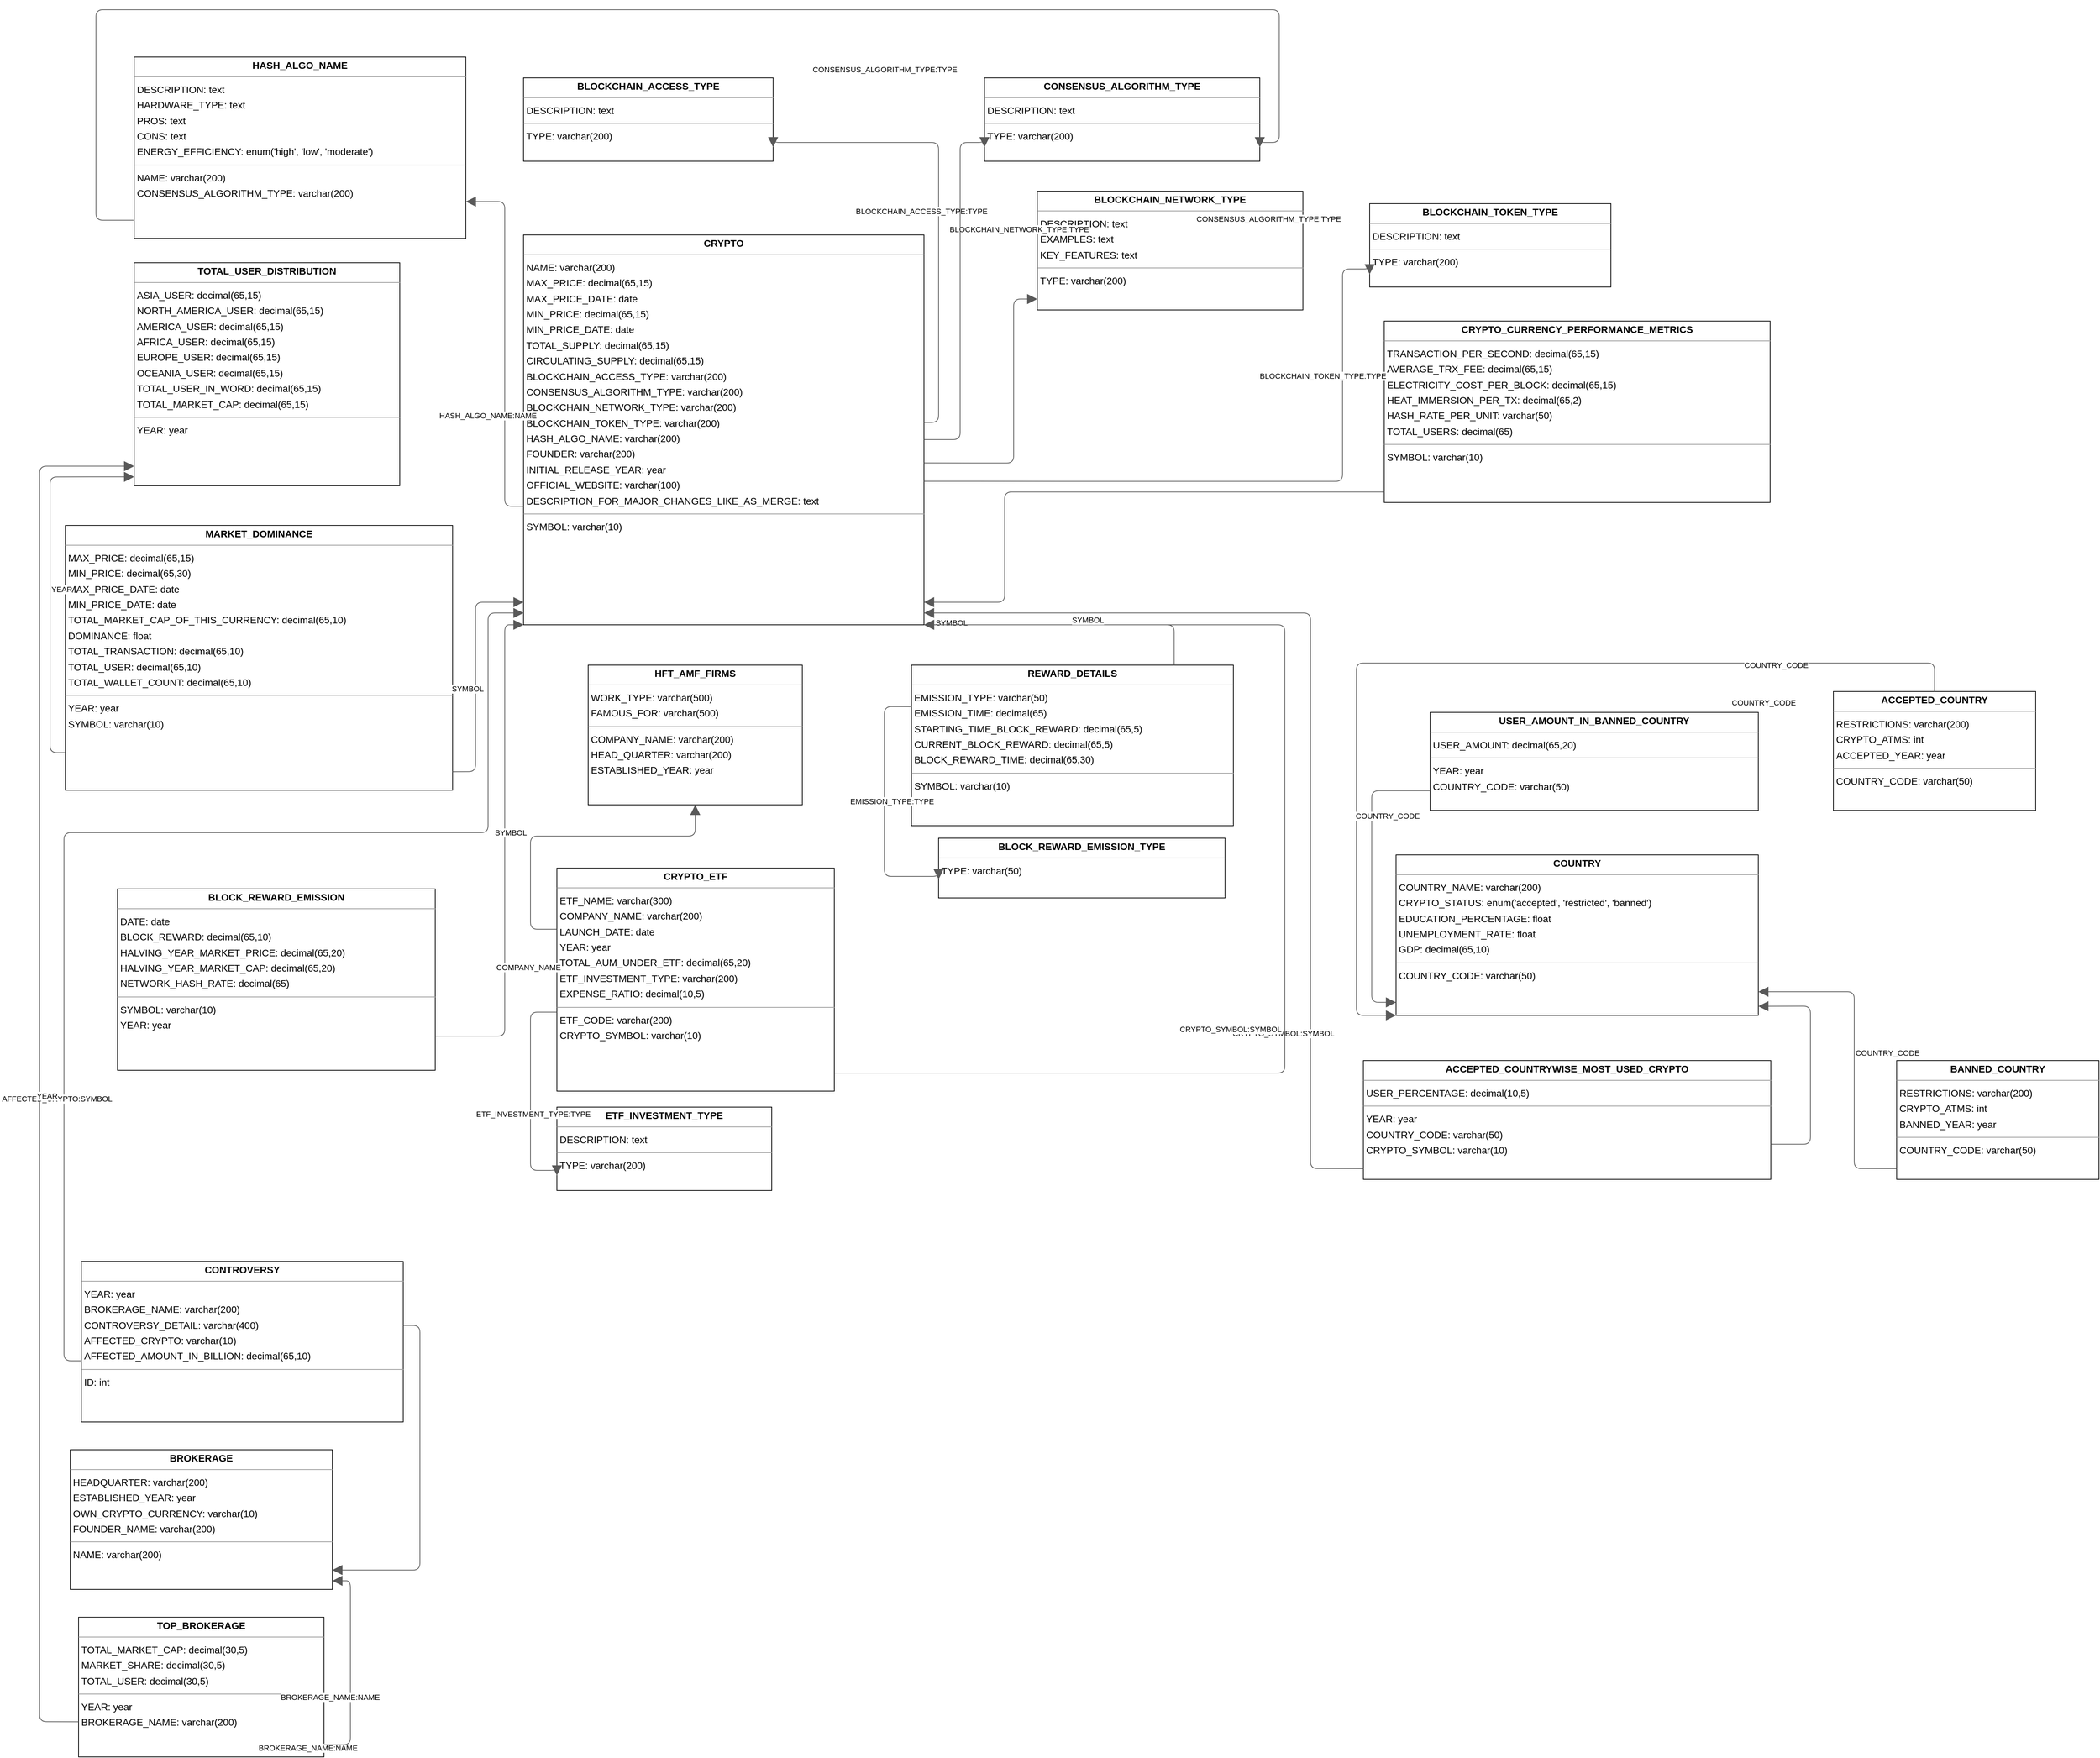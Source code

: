 <mxGraphModel dx="0" dy="0" grid="1" gridSize="10" guides="1" tooltips="1" connect="1" arrows="1" fold="1" page="0" pageScale="1" background="none" math="0" shadow="0">
  <root>
    <mxCell id="0" />
    <mxCell id="1" parent="0" />
    <mxCell id="node14" parent="1" vertex="1" value="&lt;p style=&quot;margin:0px;margin-top:4px;text-align:center;&quot;&gt;&lt;b&gt;ACCEPTED_COUNTRY&lt;/b&gt;&lt;/p&gt;&lt;hr size=&quot;1&quot;/&gt;&lt;p style=&quot;margin:0 0 0 4px;line-height:1.6;&quot;&gt; RESTRICTIONS: varchar(200)&lt;br/&gt; CRYPTO_ATMS: int&lt;br/&gt; ACCEPTED_YEAR: year&lt;/p&gt;&lt;hr size=&quot;1&quot;/&gt;&lt;p style=&quot;margin:0 0 0 4px;line-height:1.6;&quot;&gt; COUNTRY_CODE: varchar(50)&lt;/p&gt;" style="verticalAlign=top;align=left;overflow=fill;fontSize=14;fontFamily=Helvetica;html=1;rounded=0;shadow=0;comic=0;labelBackgroundColor=none;strokeWidth=1;">
      <mxGeometry x="2232" y="483" width="291" height="171" as="geometry" />
    </mxCell>
    <mxCell id="node18" parent="1" vertex="1" value="&lt;p style=&quot;margin:0px;margin-top:4px;text-align:center;&quot;&gt;&lt;b&gt;ACCEPTED_COUNTRYWISE_MOST_USED_CRYPTO&lt;/b&gt;&lt;/p&gt;&lt;hr size=&quot;1&quot;/&gt;&lt;p style=&quot;margin:0 0 0 4px;line-height:1.6;&quot;&gt; USER_PERCENTAGE: decimal(10,5)&lt;/p&gt;&lt;hr size=&quot;1&quot;/&gt;&lt;p style=&quot;margin:0 0 0 4px;line-height:1.6;&quot;&gt; YEAR: year&lt;br/&gt; COUNTRY_CODE: varchar(50)&lt;br/&gt; CRYPTO_SYMBOL: varchar(10)&lt;/p&gt;" style="verticalAlign=top;align=left;overflow=fill;fontSize=14;fontFamily=Helvetica;html=1;rounded=0;shadow=0;comic=0;labelBackgroundColor=none;strokeWidth=1;">
      <mxGeometry x="1556" y="1014" width="586" height="171" as="geometry" />
    </mxCell>
    <mxCell id="node7" parent="1" vertex="1" value="&lt;p style=&quot;margin:0px;margin-top:4px;text-align:center;&quot;&gt;&lt;b&gt;BANNED_COUNTRY&lt;/b&gt;&lt;/p&gt;&lt;hr size=&quot;1&quot;/&gt;&lt;p style=&quot;margin:0 0 0 4px;line-height:1.6;&quot;&gt; RESTRICTIONS: varchar(200)&lt;br/&gt; CRYPTO_ATMS: int&lt;br/&gt; BANNED_YEAR: year&lt;/p&gt;&lt;hr size=&quot;1&quot;/&gt;&lt;p style=&quot;margin:0 0 0 4px;line-height:1.6;&quot;&gt; COUNTRY_CODE: varchar(50)&lt;/p&gt;" style="verticalAlign=top;align=left;overflow=fill;fontSize=14;fontFamily=Helvetica;html=1;rounded=0;shadow=0;comic=0;labelBackgroundColor=none;strokeWidth=1;">
      <mxGeometry x="2323" y="1014" width="291" height="171" as="geometry" />
    </mxCell>
    <mxCell id="node6" parent="1" vertex="1" value="&lt;p style=&quot;margin:0px;margin-top:4px;text-align:center;&quot;&gt;&lt;b&gt;BLOCKCHAIN_ACCESS_TYPE&lt;/b&gt;&lt;/p&gt;&lt;hr size=&quot;1&quot;/&gt;&lt;p style=&quot;margin:0 0 0 4px;line-height:1.6;&quot;&gt; DESCRIPTION: text&lt;/p&gt;&lt;hr size=&quot;1&quot;/&gt;&lt;p style=&quot;margin:0 0 0 4px;line-height:1.6;&quot;&gt; TYPE: varchar(200)&lt;/p&gt;" style="verticalAlign=top;align=left;overflow=fill;fontSize=14;fontFamily=Helvetica;html=1;rounded=0;shadow=0;comic=0;labelBackgroundColor=none;strokeWidth=1;">
      <mxGeometry x="348" y="-400" width="359" height="120" as="geometry" />
    </mxCell>
    <mxCell id="node11" parent="1" vertex="1" value="&lt;p style=&quot;margin:0px;margin-top:4px;text-align:center;&quot;&gt;&lt;b&gt;BLOCKCHAIN_NETWORK_TYPE&lt;/b&gt;&lt;/p&gt;&lt;hr size=&quot;1&quot;/&gt;&lt;p style=&quot;margin:0 0 0 4px;line-height:1.6;&quot;&gt; DESCRIPTION: text&lt;br/&gt; EXAMPLES: text&lt;br/&gt; KEY_FEATURES: text&lt;/p&gt;&lt;hr size=&quot;1&quot;/&gt;&lt;p style=&quot;margin:0 0 0 4px;line-height:1.6;&quot;&gt; TYPE: varchar(200)&lt;/p&gt;" style="verticalAlign=top;align=left;overflow=fill;fontSize=14;fontFamily=Helvetica;html=1;rounded=0;shadow=0;comic=0;labelBackgroundColor=none;strokeWidth=1;">
      <mxGeometry x="1087" y="-237" width="382" height="171" as="geometry" />
    </mxCell>
    <mxCell id="node2" parent="1" vertex="1" value="&lt;p style=&quot;margin:0px;margin-top:4px;text-align:center;&quot;&gt;&lt;b&gt;BLOCKCHAIN_TOKEN_TYPE&lt;/b&gt;&lt;/p&gt;&lt;hr size=&quot;1&quot;/&gt;&lt;p style=&quot;margin:0 0 0 4px;line-height:1.6;&quot;&gt; DESCRIPTION: text&lt;/p&gt;&lt;hr size=&quot;1&quot;/&gt;&lt;p style=&quot;margin:0 0 0 4px;line-height:1.6;&quot;&gt; TYPE: varchar(200)&lt;/p&gt;" style="verticalAlign=top;align=left;overflow=fill;fontSize=14;fontFamily=Helvetica;html=1;rounded=0;shadow=0;comic=0;labelBackgroundColor=none;strokeWidth=1;">
      <mxGeometry x="1565" y="-219" width="347" height="120" as="geometry" />
    </mxCell>
    <mxCell id="node19" parent="1" vertex="1" value="&lt;p style=&quot;margin:0px;margin-top:4px;text-align:center;&quot;&gt;&lt;b&gt;BLOCK_REWARD_EMISSION&lt;/b&gt;&lt;/p&gt;&lt;hr size=&quot;1&quot;/&gt;&lt;p style=&quot;margin:0 0 0 4px;line-height:1.6;&quot;&gt; DATE: date&lt;br/&gt; BLOCK_REWARD: decimal(65,10)&lt;br/&gt; HALVING_YEAR_MARKET_PRICE: decimal(65,20)&lt;br/&gt; HALVING_YEAR_MARKET_CAP: decimal(65,20)&lt;br/&gt; NETWORK_HASH_RATE: decimal(65)&lt;/p&gt;&lt;hr size=&quot;1&quot;/&gt;&lt;p style=&quot;margin:0 0 0 4px;line-height:1.6;&quot;&gt; SYMBOL: varchar(10)&lt;br/&gt; YEAR: year&lt;/p&gt;" style="verticalAlign=top;align=left;overflow=fill;fontSize=14;fontFamily=Helvetica;html=1;rounded=0;shadow=0;comic=0;labelBackgroundColor=none;strokeWidth=1;">
      <mxGeometry x="-236" y="767" width="457" height="261" as="geometry" />
    </mxCell>
    <mxCell id="node3" parent="1" vertex="1" value="&lt;p style=&quot;margin:0px;margin-top:4px;text-align:center;&quot;&gt;&lt;b&gt;BLOCK_REWARD_EMISSION_TYPE&lt;/b&gt;&lt;/p&gt;&lt;hr size=&quot;1&quot;/&gt;&lt;p style=&quot;margin:0 0 0 4px;line-height:1.6;&quot;&gt; TYPE: varchar(50)&lt;/p&gt;" style="verticalAlign=top;align=left;overflow=fill;fontSize=14;fontFamily=Helvetica;html=1;rounded=0;shadow=0;comic=0;labelBackgroundColor=none;strokeWidth=1;">
      <mxGeometry x="945" y="694" width="412" height="86" as="geometry" />
    </mxCell>
    <mxCell id="node20" parent="1" vertex="1" value="&lt;p style=&quot;margin:0px;margin-top:4px;text-align:center;&quot;&gt;&lt;b&gt;BROKERAGE&lt;/b&gt;&lt;/p&gt;&lt;hr size=&quot;1&quot;/&gt;&lt;p style=&quot;margin:0 0 0 4px;line-height:1.6;&quot;&gt; HEADQUARTER: varchar(200)&lt;br/&gt; ESTABLISHED_YEAR: year&lt;br/&gt; OWN_CRYPTO_CURRENCY: varchar(10)&lt;br/&gt; FOUNDER_NAME: varchar(200)&lt;/p&gt;&lt;hr size=&quot;1&quot;/&gt;&lt;p style=&quot;margin:0 0 0 4px;line-height:1.6;&quot;&gt; NAME: varchar(200)&lt;/p&gt;" style="verticalAlign=top;align=left;overflow=fill;fontSize=14;fontFamily=Helvetica;html=1;rounded=0;shadow=0;comic=0;labelBackgroundColor=none;strokeWidth=1;">
      <mxGeometry x="-304" y="1574" width="377" height="201" as="geometry" />
    </mxCell>
    <mxCell id="node8" parent="1" vertex="1" value="&lt;p style=&quot;margin:0px;margin-top:4px;text-align:center;&quot;&gt;&lt;b&gt;CONSENSUS_ALGORITHM_TYPE&lt;/b&gt;&lt;/p&gt;&lt;hr size=&quot;1&quot;/&gt;&lt;p style=&quot;margin:0 0 0 4px;line-height:1.6;&quot;&gt; DESCRIPTION: text&lt;/p&gt;&lt;hr size=&quot;1&quot;/&gt;&lt;p style=&quot;margin:0 0 0 4px;line-height:1.6;&quot;&gt; TYPE: varchar(200)&lt;/p&gt;" style="verticalAlign=top;align=left;overflow=fill;fontSize=14;fontFamily=Helvetica;html=1;rounded=0;shadow=0;comic=0;labelBackgroundColor=none;strokeWidth=1;">
      <mxGeometry x="1011" y="-400" width="396" height="120" as="geometry" />
    </mxCell>
    <mxCell id="node17" parent="1" vertex="1" value="&lt;p style=&quot;margin:0px;margin-top:4px;text-align:center;&quot;&gt;&lt;b&gt;CONTROVERSY&lt;/b&gt;&lt;/p&gt;&lt;hr size=&quot;1&quot;/&gt;&lt;p style=&quot;margin:0 0 0 4px;line-height:1.6;&quot;&gt; YEAR: year&lt;br/&gt; BROKERAGE_NAME: varchar(200)&lt;br/&gt; CONTROVERSY_DETAIL: varchar(400)&lt;br/&gt; AFFECTED_CRYPTO: varchar(10)&lt;br/&gt; AFFECTED_AMOUNT_IN_BILLION: decimal(65,10)&lt;/p&gt;&lt;hr size=&quot;1&quot;/&gt;&lt;p style=&quot;margin:0 0 0 4px;line-height:1.6;&quot;&gt; ID: int&lt;/p&gt;" style="verticalAlign=top;align=left;overflow=fill;fontSize=14;fontFamily=Helvetica;html=1;rounded=0;shadow=0;comic=0;labelBackgroundColor=none;strokeWidth=1;">
      <mxGeometry x="-288" y="1303" width="463" height="231" as="geometry" />
    </mxCell>
    <mxCell id="node4" parent="1" vertex="1" value="&lt;p style=&quot;margin:0px;margin-top:4px;text-align:center;&quot;&gt;&lt;b&gt;COUNTRY&lt;/b&gt;&lt;/p&gt;&lt;hr size=&quot;1&quot;/&gt;&lt;p style=&quot;margin:0 0 0 4px;line-height:1.6;&quot;&gt; COUNTRY_NAME: varchar(200)&lt;br/&gt; CRYPTO_STATUS: enum(&amp;#39;accepted&amp;#39;, &amp;#39;restricted&amp;#39;, &amp;#39;banned&amp;#39;)&lt;br/&gt; EDUCATION_PERCENTAGE: float&lt;br/&gt; UNEMPLOYMENT_RATE: float&lt;br/&gt; GDP: decimal(65,10)&lt;/p&gt;&lt;hr size=&quot;1&quot;/&gt;&lt;p style=&quot;margin:0 0 0 4px;line-height:1.6;&quot;&gt; COUNTRY_CODE: varchar(50)&lt;/p&gt;" style="verticalAlign=top;align=left;overflow=fill;fontSize=14;fontFamily=Helvetica;html=1;rounded=0;shadow=0;comic=0;labelBackgroundColor=none;strokeWidth=1;">
      <mxGeometry x="1603" y="718" width="521" height="231" as="geometry" />
    </mxCell>
    <mxCell id="node9" parent="1" vertex="1" value="&lt;p style=&quot;margin:0px;margin-top:4px;text-align:center;&quot;&gt;&lt;b&gt;CRYPTO&lt;/b&gt;&lt;/p&gt;&lt;hr size=&quot;1&quot;/&gt;&lt;p style=&quot;margin:0 0 0 4px;line-height:1.6;&quot;&gt; NAME: varchar(200)&lt;br/&gt; MAX_PRICE: decimal(65,15)&lt;br/&gt; MAX_PRICE_DATE: date&lt;br/&gt; MIN_PRICE: decimal(65,15)&lt;br/&gt; MIN_PRICE_DATE: date&lt;br/&gt; TOTAL_SUPPLY: decimal(65,15)&lt;br/&gt; CIRCULATING_SUPPLY: decimal(65,15)&lt;br/&gt; BLOCKCHAIN_ACCESS_TYPE: varchar(200)&lt;br/&gt; CONSENSUS_ALGORITHM_TYPE: varchar(200)&lt;br/&gt; BLOCKCHAIN_NETWORK_TYPE: varchar(200)&lt;br/&gt; BLOCKCHAIN_TOKEN_TYPE: varchar(200)&lt;br/&gt; HASH_ALGO_NAME: varchar(200)&lt;br/&gt; FOUNDER: varchar(200)&lt;br/&gt; INITIAL_RELEASE_YEAR: year&lt;br/&gt; OFFICIAL_WEBSITE: varchar(100)&lt;br/&gt; DESCRIPTION_FOR_MAJOR_CHANGES_LIKE_AS_MERGE: text&lt;/p&gt;&lt;hr size=&quot;1&quot;/&gt;&lt;p style=&quot;margin:0 0 0 4px;line-height:1.6;&quot;&gt; SYMBOL: varchar(10)&lt;/p&gt;" style="verticalAlign=top;align=left;overflow=fill;fontSize=14;fontFamily=Helvetica;html=1;rounded=0;shadow=0;comic=0;labelBackgroundColor=none;strokeWidth=1;">
      <mxGeometry x="348" y="-174" width="576" height="561" as="geometry" />
    </mxCell>
    <mxCell id="node5" parent="1" vertex="1" value="&lt;p style=&quot;margin:0px;margin-top:4px;text-align:center;&quot;&gt;&lt;b&gt;CRYPTO_CURRENCY_PERFORMANCE_METRICS&lt;/b&gt;&lt;/p&gt;&lt;hr size=&quot;1&quot;/&gt;&lt;p style=&quot;margin:0 0 0 4px;line-height:1.6;&quot;&gt; TRANSACTION_PER_SECOND: decimal(65,15)&lt;br/&gt; AVERAGE_TRX_FEE: decimal(65,15)&lt;br/&gt; ELECTRICITY_COST_PER_BLOCK: decimal(65,15)&lt;br/&gt; HEAT_IMMERSION_PER_TX: decimal(65,2)&lt;br/&gt; HASH_RATE_PER_UNIT: varchar(50)&lt;br/&gt; TOTAL_USERS: decimal(65)&lt;/p&gt;&lt;hr size=&quot;1&quot;/&gt;&lt;p style=&quot;margin:0 0 0 4px;line-height:1.6;&quot;&gt; SYMBOL: varchar(10)&lt;/p&gt;" style="verticalAlign=top;align=left;overflow=fill;fontSize=14;fontFamily=Helvetica;html=1;rounded=0;shadow=0;comic=0;labelBackgroundColor=none;strokeWidth=1;">
      <mxGeometry x="1586" y="-50" width="555" height="261" as="geometry" />
    </mxCell>
    <mxCell id="node1" parent="1" vertex="1" value="&lt;p style=&quot;margin:0px;margin-top:4px;text-align:center;&quot;&gt;&lt;b&gt;CRYPTO_ETF&lt;/b&gt;&lt;/p&gt;&lt;hr size=&quot;1&quot;/&gt;&lt;p style=&quot;margin:0 0 0 4px;line-height:1.6;&quot;&gt; ETF_NAME: varchar(300)&lt;br/&gt; COMPANY_NAME: varchar(200)&lt;br/&gt; LAUNCH_DATE: date&lt;br/&gt; YEAR: year&lt;br/&gt; TOTAL_AUM_UNDER_ETF: decimal(65,20)&lt;br/&gt; ETF_INVESTMENT_TYPE: varchar(200)&lt;br/&gt; EXPENSE_RATIO: decimal(10,5)&lt;/p&gt;&lt;hr size=&quot;1&quot;/&gt;&lt;p style=&quot;margin:0 0 0 4px;line-height:1.6;&quot;&gt; ETF_CODE: varchar(200)&lt;br/&gt; CRYPTO_SYMBOL: varchar(10)&lt;/p&gt;" style="verticalAlign=top;align=left;overflow=fill;fontSize=14;fontFamily=Helvetica;html=1;rounded=0;shadow=0;comic=0;labelBackgroundColor=none;strokeWidth=1;">
      <mxGeometry x="396" y="737" width="399" height="321" as="geometry" />
    </mxCell>
    <mxCell id="node22" parent="1" vertex="1" value="&lt;p style=&quot;margin:0px;margin-top:4px;text-align:center;&quot;&gt;&lt;b&gt;ETF_INVESTMENT_TYPE&lt;/b&gt;&lt;/p&gt;&lt;hr size=&quot;1&quot;/&gt;&lt;p style=&quot;margin:0 0 0 4px;line-height:1.6;&quot;&gt; DESCRIPTION: text&lt;/p&gt;&lt;hr size=&quot;1&quot;/&gt;&lt;p style=&quot;margin:0 0 0 4px;line-height:1.6;&quot;&gt; TYPE: varchar(200)&lt;/p&gt;" style="verticalAlign=top;align=left;overflow=fill;fontSize=14;fontFamily=Helvetica;html=1;rounded=0;shadow=0;comic=0;labelBackgroundColor=none;strokeWidth=1;">
      <mxGeometry x="396" y="1081" width="309" height="120" as="geometry" />
    </mxCell>
    <mxCell id="node0" parent="1" vertex="1" value="&lt;p style=&quot;margin:0px;margin-top:4px;text-align:center;&quot;&gt;&lt;b&gt;HASH_ALGO_NAME&lt;/b&gt;&lt;/p&gt;&lt;hr size=&quot;1&quot;/&gt;&lt;p style=&quot;margin:0 0 0 4px;line-height:1.6;&quot;&gt; DESCRIPTION: text&lt;br/&gt; HARDWARE_TYPE: text&lt;br/&gt; PROS: text&lt;br/&gt; CONS: text&lt;br/&gt; ENERGY_EFFICIENCY: enum(&amp;#39;high&amp;#39;, &amp;#39;low&amp;#39;, &amp;#39;moderate&amp;#39;)&lt;/p&gt;&lt;hr size=&quot;1&quot;/&gt;&lt;p style=&quot;margin:0 0 0 4px;line-height:1.6;&quot;&gt; NAME: varchar(200)&lt;br/&gt; CONSENSUS_ALGORITHM_TYPE: varchar(200)&lt;/p&gt;" style="verticalAlign=top;align=left;overflow=fill;fontSize=14;fontFamily=Helvetica;html=1;rounded=0;shadow=0;comic=0;labelBackgroundColor=none;strokeWidth=1;">
      <mxGeometry x="-212" y="-430" width="477" height="261" as="geometry" />
    </mxCell>
    <mxCell id="node15" parent="1" vertex="1" value="&lt;p style=&quot;margin:0px;margin-top:4px;text-align:center;&quot;&gt;&lt;b&gt;HFT_AMF_FIRMS&lt;/b&gt;&lt;/p&gt;&lt;hr size=&quot;1&quot;/&gt;&lt;p style=&quot;margin:0 0 0 4px;line-height:1.6;&quot;&gt; WORK_TYPE: varchar(500)&lt;br/&gt; FAMOUS_FOR: varchar(500)&lt;/p&gt;&lt;hr size=&quot;1&quot;/&gt;&lt;p style=&quot;margin:0 0 0 4px;line-height:1.6;&quot;&gt; COMPANY_NAME: varchar(200)&lt;br/&gt; HEAD_QUARTER: varchar(200)&lt;br/&gt; ESTABLISHED_YEAR: year&lt;/p&gt;" style="verticalAlign=top;align=left;overflow=fill;fontSize=14;fontFamily=Helvetica;html=1;rounded=0;shadow=0;comic=0;labelBackgroundColor=none;strokeWidth=1;">
      <mxGeometry x="441" y="445" width="308" height="201" as="geometry" />
    </mxCell>
    <mxCell id="node16" parent="1" vertex="1" value="&lt;p style=&quot;margin:0px;margin-top:4px;text-align:center;&quot;&gt;&lt;b&gt;MARKET_DOMINANCE&lt;/b&gt;&lt;/p&gt;&lt;hr size=&quot;1&quot;/&gt;&lt;p style=&quot;margin:0 0 0 4px;line-height:1.6;&quot;&gt; MAX_PRICE: decimal(65,15)&lt;br/&gt; MIN_PRICE: decimal(65,30)&lt;br/&gt; MAX_PRICE_DATE: date&lt;br/&gt; MIN_PRICE_DATE: date&lt;br/&gt; TOTAL_MARKET_CAP_OF_THIS_CURRENCY: decimal(65,10)&lt;br/&gt; DOMINANCE: float&lt;br/&gt; TOTAL_TRANSACTION: decimal(65,10)&lt;br/&gt; TOTAL_USER: decimal(65,10)&lt;br/&gt; TOTAL_WALLET_COUNT: decimal(65,10)&lt;/p&gt;&lt;hr size=&quot;1&quot;/&gt;&lt;p style=&quot;margin:0 0 0 4px;line-height:1.6;&quot;&gt; YEAR: year&lt;br/&gt; SYMBOL: varchar(10)&lt;/p&gt;" style="verticalAlign=top;align=left;overflow=fill;fontSize=14;fontFamily=Helvetica;html=1;rounded=0;shadow=0;comic=0;labelBackgroundColor=none;strokeWidth=1;">
      <mxGeometry x="-311" y="244" width="557" height="381" as="geometry" />
    </mxCell>
    <mxCell id="node12" parent="1" vertex="1" value="&lt;p style=&quot;margin:0px;margin-top:4px;text-align:center;&quot;&gt;&lt;b&gt;REWARD_DETAILS&lt;/b&gt;&lt;/p&gt;&lt;hr size=&quot;1&quot;/&gt;&lt;p style=&quot;margin:0 0 0 4px;line-height:1.6;&quot;&gt; EMISSION_TYPE: varchar(50)&lt;br/&gt; EMISSION_TIME: decimal(65)&lt;br/&gt; STARTING_TIME_BLOCK_REWARD: decimal(65,5)&lt;br/&gt; CURRENT_BLOCK_REWARD: decimal(65,5)&lt;br/&gt; BLOCK_REWARD_TIME: decimal(65,30)&lt;/p&gt;&lt;hr size=&quot;1&quot;/&gt;&lt;p style=&quot;margin:0 0 0 4px;line-height:1.6;&quot;&gt; SYMBOL: varchar(10)&lt;/p&gt;" style="verticalAlign=top;align=left;overflow=fill;fontSize=14;fontFamily=Helvetica;html=1;rounded=0;shadow=0;comic=0;labelBackgroundColor=none;strokeWidth=1;">
      <mxGeometry x="906" y="445" width="463" height="231" as="geometry" />
    </mxCell>
    <mxCell id="node13" parent="1" vertex="1" value="&lt;p style=&quot;margin:0px;margin-top:4px;text-align:center;&quot;&gt;&lt;b&gt;TOP_BROKERAGE&lt;/b&gt;&lt;/p&gt;&lt;hr size=&quot;1&quot;/&gt;&lt;p style=&quot;margin:0 0 0 4px;line-height:1.6;&quot;&gt; TOTAL_MARKET_CAP: decimal(30,5)&lt;br/&gt; MARKET_SHARE: decimal(30,5)&lt;br/&gt; TOTAL_USER: decimal(30,5)&lt;/p&gt;&lt;hr size=&quot;1&quot;/&gt;&lt;p style=&quot;margin:0 0 0 4px;line-height:1.6;&quot;&gt; YEAR: year&lt;br/&gt; BROKERAGE_NAME: varchar(200)&lt;/p&gt;" style="verticalAlign=top;align=left;overflow=fill;fontSize=14;fontFamily=Helvetica;html=1;rounded=0;shadow=0;comic=0;labelBackgroundColor=none;strokeWidth=1;">
      <mxGeometry x="-292" y="1815" width="353" height="201" as="geometry" />
    </mxCell>
    <mxCell id="node21" parent="1" vertex="1" value="&lt;p style=&quot;margin:0px;margin-top:4px;text-align:center;&quot;&gt;&lt;b&gt;TOTAL_USER_DISTRIBUTION&lt;/b&gt;&lt;/p&gt;&lt;hr size=&quot;1&quot;/&gt;&lt;p style=&quot;margin:0 0 0 4px;line-height:1.6;&quot;&gt; ASIA_USER: decimal(65,15)&lt;br/&gt; NORTH_AMERICA_USER: decimal(65,15)&lt;br/&gt; AMERICA_USER: decimal(65,15)&lt;br/&gt; AFRICA_USER: decimal(65,15)&lt;br/&gt; EUROPE_USER: decimal(65,15)&lt;br/&gt; OCEANIA_USER: decimal(65,15)&lt;br/&gt; TOTAL_USER_IN_WORD: decimal(65,15)&lt;br/&gt; TOTAL_MARKET_CAP: decimal(65,15)&lt;/p&gt;&lt;hr size=&quot;1&quot;/&gt;&lt;p style=&quot;margin:0 0 0 4px;line-height:1.6;&quot;&gt; YEAR: year&lt;/p&gt;" style="verticalAlign=top;align=left;overflow=fill;fontSize=14;fontFamily=Helvetica;html=1;rounded=0;shadow=0;comic=0;labelBackgroundColor=none;strokeWidth=1;">
      <mxGeometry x="-212" y="-134" width="382" height="321" as="geometry" />
    </mxCell>
    <mxCell id="node10" parent="1" vertex="1" value="&lt;p style=&quot;margin:0px;margin-top:4px;text-align:center;&quot;&gt;&lt;b&gt;USER_AMOUNT_IN_BANNED_COUNTRY&lt;/b&gt;&lt;/p&gt;&lt;hr size=&quot;1&quot;/&gt;&lt;p style=&quot;margin:0 0 0 4px;line-height:1.6;&quot;&gt; USER_AMOUNT: decimal(65,20)&lt;/p&gt;&lt;hr size=&quot;1&quot;/&gt;&lt;p style=&quot;margin:0 0 0 4px;line-height:1.6;&quot;&gt; YEAR: year&lt;br/&gt; COUNTRY_CODE: varchar(50)&lt;/p&gt;" style="verticalAlign=top;align=left;overflow=fill;fontSize=14;fontFamily=Helvetica;html=1;rounded=0;shadow=0;comic=0;labelBackgroundColor=none;strokeWidth=1;">
      <mxGeometry x="1652" y="513" width="472" height="141" as="geometry" />
    </mxCell>
    <mxCell id="edge22" edge="1" value="" parent="1" source="node14" target="node4" style="html=1;rounded=1;edgeStyle=orthogonalEdgeStyle;dashed=0;startArrow=none;endArrow=block;endSize=12;strokeColor=#595959;exitX=0.500;exitY=0.000;exitDx=0;exitDy=0;entryX=0.000;entryY=1.000;entryDx=0;entryDy=0;">
      <mxGeometry width="50" height="50" relative="1" as="geometry">
        <Array as="points">
          <mxPoint x="2377" y="442" />
          <mxPoint x="1546" y="442" />
          <mxPoint x="1546" y="949" />
        </Array>
      </mxGeometry>
    </mxCell>
    <mxCell id="label134" parent="edge22" vertex="1" connectable="0" value="COUNTRY_CODE" style="edgeLabel;resizable=0;html=1;align=left;verticalAlign=top;strokeColor=default;">
      <mxGeometry x="2102" y="432" as="geometry" />
    </mxCell>
    <mxCell id="edge13" edge="1" value="" parent="1" source="node18" target="node4" style="html=1;rounded=1;edgeStyle=orthogonalEdgeStyle;dashed=0;startArrow=none;endArrow=block;endSize=12;strokeColor=#595959;exitX=1.000;exitY=0.704;exitDx=0;exitDy=0;entryX=1.000;entryY=0.943;entryDx=0;entryDy=0;">
      <mxGeometry width="50" height="50" relative="1" as="geometry">
        <Array as="points">
          <mxPoint x="2199" y="1134" />
          <mxPoint x="2199" y="936" />
        </Array>
      </mxGeometry>
    </mxCell>
    <mxCell id="label80" parent="edge13" vertex="1" connectable="0" value="COUNTRY_CODE" style="edgeLabel;resizable=0;html=1;align=left;verticalAlign=top;strokeColor=default;">
      <mxGeometry x="2084" y="486" as="geometry" />
    </mxCell>
    <mxCell id="edge21" edge="1" value="" parent="1" source="node18" target="node9" style="html=1;rounded=1;edgeStyle=orthogonalEdgeStyle;dashed=0;startArrow=none;endArrow=block;endSize=12;strokeColor=#595959;exitX=0.000;exitY=0.909;exitDx=0;exitDy=0;entryX=1.000;entryY=0.968;entryDx=0;entryDy=0;">
      <mxGeometry width="50" height="50" relative="1" as="geometry">
        <Array as="points">
          <mxPoint x="1480" y="1169" />
          <mxPoint x="1480" y="370" />
        </Array>
      </mxGeometry>
    </mxCell>
    <mxCell id="label128" parent="edge21" vertex="1" connectable="0" value="CRYPTO_SYMBOL:SYMBOL" style="edgeLabel;resizable=0;html=1;align=left;verticalAlign=top;strokeColor=default;">
      <mxGeometry x="1366" y="962" as="geometry" />
    </mxCell>
    <mxCell id="edge23" edge="1" value="" parent="1" source="node7" target="node4" style="html=1;rounded=1;edgeStyle=orthogonalEdgeStyle;dashed=0;startArrow=none;endArrow=block;endSize=12;strokeColor=#595959;exitX=0.000;exitY=0.909;exitDx=0;exitDy=0;entryX=1.000;entryY=0.853;entryDx=0;entryDy=0;">
      <mxGeometry width="50" height="50" relative="1" as="geometry">
        <Array as="points">
          <mxPoint x="2262" y="1169" />
          <mxPoint x="2262" y="915" />
        </Array>
      </mxGeometry>
    </mxCell>
    <mxCell id="label140" parent="edge23" vertex="1" connectable="0" value="COUNTRY_CODE" style="edgeLabel;resizable=0;html=1;align=left;verticalAlign=top;strokeColor=default;">
      <mxGeometry x="2262" y="990" as="geometry" />
    </mxCell>
    <mxCell id="edge17" edge="1" value="" parent="1" source="node19" target="node9" style="html=1;rounded=1;edgeStyle=orthogonalEdgeStyle;dashed=0;startArrow=none;endArrow=block;endSize=12;strokeColor=#595959;exitX=1.000;exitY=0.812;exitDx=0;exitDy=0;entryX=0.000;entryY=1.000;entryDx=0;entryDy=0;">
      <mxGeometry width="50" height="50" relative="1" as="geometry">
        <Array as="points">
          <mxPoint x="321" y="979" />
          <mxPoint x="321" y="387" />
        </Array>
      </mxGeometry>
    </mxCell>
    <mxCell id="label104" parent="edge17" vertex="1" connectable="0" value="SYMBOL" style="edgeLabel;resizable=0;html=1;align=left;verticalAlign=top;strokeColor=default;">
      <mxGeometry x="305" y="673" as="geometry" />
    </mxCell>
    <mxCell id="edge19" edge="1" value="" parent="1" source="node17" target="node20" style="html=1;rounded=1;edgeStyle=orthogonalEdgeStyle;dashed=0;startArrow=none;endArrow=block;endSize=12;strokeColor=#595959;exitX=1.000;exitY=0.399;exitDx=0;exitDy=0;entryX=1.000;entryY=0.861;entryDx=0;entryDy=0;">
      <mxGeometry width="50" height="50" relative="1" as="geometry">
        <Array as="points">
          <mxPoint x="199" y="1395" />
          <mxPoint x="199" y="1747" />
        </Array>
      </mxGeometry>
    </mxCell>
    <mxCell id="label116" parent="edge19" vertex="1" connectable="0" value="BROKERAGE_NAME:NAME" style="edgeLabel;resizable=0;html=1;align=left;verticalAlign=top;strokeColor=default;">
      <mxGeometry x="-35" y="1990" as="geometry" />
    </mxCell>
    <mxCell id="edge10" edge="1" value="" parent="1" source="node17" target="node9" style="html=1;rounded=1;edgeStyle=orthogonalEdgeStyle;dashed=0;startArrow=none;endArrow=block;endSize=12;strokeColor=#595959;exitX=0.000;exitY=0.619;exitDx=0;exitDy=0;entryX=0.000;entryY=0.968;entryDx=0;entryDy=0;">
      <mxGeometry width="50" height="50" relative="1" as="geometry">
        <Array as="points">
          <mxPoint x="-313" y="1446" />
          <mxPoint x="-313" y="686" />
          <mxPoint x="297" y="686" />
          <mxPoint x="297" y="370" />
        </Array>
      </mxGeometry>
    </mxCell>
    <mxCell id="label62" parent="edge10" vertex="1" connectable="0" value="AFFECTED_CRYPTO:SYMBOL" style="edgeLabel;resizable=0;html=1;align=left;verticalAlign=top;strokeColor=default;">
      <mxGeometry x="-404" y="1056" as="geometry" />
    </mxCell>
    <mxCell id="edge0" edge="1" value="" parent="1" source="node9" target="node6" style="html=1;rounded=1;edgeStyle=orthogonalEdgeStyle;dashed=0;startArrow=none;endArrow=block;endSize=12;strokeColor=#595959;exitX=1.000;exitY=0.481;exitDx=0;exitDy=0;entryX=1.000;entryY=0.832;entryDx=0;entryDy=0;">
      <mxGeometry width="50" height="50" relative="1" as="geometry">
        <Array as="points">
          <mxPoint x="945" y="96" />
          <mxPoint x="945" y="-307" />
        </Array>
      </mxGeometry>
    </mxCell>
    <mxCell id="label2" parent="edge0" vertex="1" connectable="0" value="BLOCKCHAIN_ACCESS_TYPE:TYPE" style="edgeLabel;resizable=0;html=1;align=left;verticalAlign=top;strokeColor=default;">
      <mxGeometry x="824" y="-221" as="geometry" />
    </mxCell>
    <mxCell id="edge20" edge="1" value="" parent="1" source="node9" target="node11" style="html=1;rounded=1;edgeStyle=orthogonalEdgeStyle;dashed=0;startArrow=none;endArrow=block;endSize=12;strokeColor=#595959;exitX=1.000;exitY=0.585;exitDx=0;exitDy=0;entryX=0.000;entryY=0.908;entryDx=0;entryDy=0;">
      <mxGeometry width="50" height="50" relative="1" as="geometry">
        <Array as="points">
          <mxPoint x="1053" y="154" />
          <mxPoint x="1053" y="-82" />
        </Array>
      </mxGeometry>
    </mxCell>
    <mxCell id="label122" parent="edge20" vertex="1" connectable="0" value="BLOCKCHAIN_NETWORK_TYPE:TYPE" style="edgeLabel;resizable=0;html=1;align=left;verticalAlign=top;strokeColor=default;">
      <mxGeometry x="959" y="-195" as="geometry" />
    </mxCell>
    <mxCell id="edge1" edge="1" value="" parent="1" source="node9" target="node2" style="html=1;rounded=1;edgeStyle=orthogonalEdgeStyle;dashed=0;startArrow=none;endArrow=block;endSize=12;strokeColor=#595959;exitX=1.000;exitY=0.632;exitDx=0;exitDy=0;entryX=0.000;entryY=0.848;entryDx=0;entryDy=0;">
      <mxGeometry width="50" height="50" relative="1" as="geometry">
        <Array as="points">
          <mxPoint x="1526" y="181" />
          <mxPoint x="1526" y="-125" />
        </Array>
      </mxGeometry>
    </mxCell>
    <mxCell id="label8" parent="edge1" vertex="1" connectable="0" value="BLOCKCHAIN_TOKEN_TYPE:TYPE" style="edgeLabel;resizable=0;html=1;align=left;verticalAlign=top;strokeColor=default;">
      <mxGeometry x="1405" y="16" as="geometry" />
    </mxCell>
    <mxCell id="edge5" edge="1" value="" parent="1" source="node9" target="node8" style="html=1;rounded=1;edgeStyle=orthogonalEdgeStyle;dashed=0;startArrow=none;endArrow=block;endSize=12;strokeColor=#595959;exitX=1.000;exitY=0.525;exitDx=0;exitDy=0;entryX=0.000;entryY=0.832;entryDx=0;entryDy=0;">
      <mxGeometry width="50" height="50" relative="1" as="geometry">
        <Array as="points">
          <mxPoint x="976" y="121" />
          <mxPoint x="976" y="-307" />
        </Array>
      </mxGeometry>
    </mxCell>
    <mxCell id="label32" parent="edge5" vertex="1" connectable="0" value="CONSENSUS_ALGORITHM_TYPE:TYPE" style="edgeLabel;resizable=0;html=1;align=left;verticalAlign=top;strokeColor=default;">
      <mxGeometry x="762" y="-425" as="geometry" />
    </mxCell>
    <mxCell id="edge6" edge="1" value="" parent="1" source="node9" target="node0" style="html=1;rounded=1;edgeStyle=orthogonalEdgeStyle;dashed=0;startArrow=none;endArrow=block;endSize=12;strokeColor=#595959;exitX=0.000;exitY=0.696;exitDx=0;exitDy=0;entryX=1.000;entryY=0.797;entryDx=0;entryDy=0;">
      <mxGeometry width="50" height="50" relative="1" as="geometry">
        <Array as="points">
          <mxPoint x="321" y="217" />
          <mxPoint x="321" y="-222" />
        </Array>
      </mxGeometry>
    </mxCell>
    <mxCell id="label38" parent="edge6" vertex="1" connectable="0" value="HASH_ALGO_NAME:NAME" style="edgeLabel;resizable=0;html=1;align=left;verticalAlign=top;strokeColor=default;">
      <mxGeometry x="225" y="73" as="geometry" />
    </mxCell>
    <mxCell id="edge2" edge="1" value="" parent="1" source="node5" target="node9" style="html=1;rounded=1;edgeStyle=orthogonalEdgeStyle;dashed=0;startArrow=none;endArrow=block;endSize=12;strokeColor=#595959;exitX=0.000;exitY=0.942;exitDx=0;exitDy=0;entryX=1.000;entryY=0.942;entryDx=0;entryDy=0;">
      <mxGeometry width="50" height="50" relative="1" as="geometry">
        <Array as="points">
          <mxPoint x="1040" y="195" />
          <mxPoint x="1040" y="355" />
        </Array>
      </mxGeometry>
    </mxCell>
    <mxCell id="label14" parent="edge2" vertex="1" connectable="0" value="SYMBOL" style="edgeLabel;resizable=0;html=1;align=left;verticalAlign=top;strokeColor=default;">
      <mxGeometry x="939" y="371" as="geometry" />
    </mxCell>
    <mxCell id="edge11" edge="1" value="" parent="1" source="node1" target="node9" style="html=1;rounded=1;edgeStyle=orthogonalEdgeStyle;dashed=0;startArrow=none;endArrow=block;endSize=12;strokeColor=#595959;exitX=1.000;exitY=0.919;exitDx=0;exitDy=0;entryX=1.000;entryY=1.000;entryDx=0;entryDy=0;">
      <mxGeometry width="50" height="50" relative="1" as="geometry">
        <Array as="points">
          <mxPoint x="1443" y="1032" />
          <mxPoint x="1443" y="387" />
        </Array>
      </mxGeometry>
    </mxCell>
    <mxCell id="label68" parent="edge11" vertex="1" connectable="0" value="CRYPTO_SYMBOL:SYMBOL" style="edgeLabel;resizable=0;html=1;align=left;verticalAlign=top;strokeColor=default;">
      <mxGeometry x="1290" y="956" as="geometry" />
    </mxCell>
    <mxCell id="edge18" edge="1" value="" parent="1" source="node1" target="node22" style="html=1;rounded=1;edgeStyle=orthogonalEdgeStyle;dashed=0;startArrow=none;endArrow=block;endSize=12;strokeColor=#595959;exitX=0.000;exitY=0.646;exitDx=0;exitDy=0;entryX=0.000;entryY=0.820;entryDx=0;entryDy=0;">
      <mxGeometry width="50" height="50" relative="1" as="geometry">
        <Array as="points">
          <mxPoint x="358" y="945" />
          <mxPoint x="358" y="1172" />
        </Array>
      </mxGeometry>
    </mxCell>
    <mxCell id="label110" parent="edge18" vertex="1" connectable="0" value="ETF_INVESTMENT_TYPE:TYPE" style="edgeLabel;resizable=0;html=1;align=left;verticalAlign=top;strokeColor=default;">
      <mxGeometry x="278" y="1078" as="geometry" />
    </mxCell>
    <mxCell id="edge9" edge="1" value="" parent="1" source="node1" target="node15" style="html=1;rounded=1;edgeStyle=orthogonalEdgeStyle;dashed=0;startArrow=none;endArrow=block;endSize=12;strokeColor=#595959;exitX=0.000;exitY=0.274;exitDx=0;exitDy=0;entryX=0.500;entryY=1.000;entryDx=0;entryDy=0;">
      <mxGeometry width="50" height="50" relative="1" as="geometry">
        <Array as="points">
          <mxPoint x="358" y="825" />
          <mxPoint x="358" y="691" />
          <mxPoint x="595" y="691" />
        </Array>
      </mxGeometry>
    </mxCell>
    <mxCell id="label56" parent="edge9" vertex="1" connectable="0" value="COMPANY_NAME" style="edgeLabel;resizable=0;html=1;align=left;verticalAlign=top;strokeColor=default;">
      <mxGeometry x="307" y="867" as="geometry" />
    </mxCell>
    <mxCell id="edge7" edge="1" value="" parent="1" source="node0" target="node8" style="html=1;rounded=1;edgeStyle=orthogonalEdgeStyle;dashed=0;startArrow=none;endArrow=block;endSize=12;strokeColor=#595959;exitX=0.000;exitY=0.900;exitDx=0;exitDy=0;entryX=1.000;entryY=0.832;entryDx=0;entryDy=0;">
      <mxGeometry width="50" height="50" relative="1" as="geometry">
        <Array as="points">
          <mxPoint x="-267" y="-196" />
          <mxPoint x="-267" y="-498" />
          <mxPoint x="1435" y="-498" />
          <mxPoint x="1435" y="-307" />
        </Array>
      </mxGeometry>
    </mxCell>
    <mxCell id="label44" parent="edge7" vertex="1" connectable="0" value="CONSENSUS_ALGORITHM_TYPE:TYPE" style="edgeLabel;resizable=0;html=1;align=left;verticalAlign=top;strokeColor=default;">
      <mxGeometry x="1314" y="-210" as="geometry" />
    </mxCell>
    <mxCell id="edge3" edge="1" value="" parent="1" source="node16" target="node9" style="html=1;rounded=1;edgeStyle=orthogonalEdgeStyle;dashed=0;startArrow=none;endArrow=block;endSize=12;strokeColor=#595959;exitX=1.000;exitY=0.930;exitDx=0;exitDy=0;entryX=0.000;entryY=0.942;entryDx=0;entryDy=0;">
      <mxGeometry width="50" height="50" relative="1" as="geometry">
        <Array as="points">
          <mxPoint x="279" y="598" />
          <mxPoint x="279" y="355" />
        </Array>
      </mxGeometry>
    </mxCell>
    <mxCell id="label20" parent="edge3" vertex="1" connectable="0" value="SYMBOL" style="edgeLabel;resizable=0;html=1;align=left;verticalAlign=top;strokeColor=default;">
      <mxGeometry x="243" y="466" as="geometry" />
    </mxCell>
    <mxCell id="edge8" edge="1" value="" parent="1" source="node16" target="node21" style="html=1;rounded=1;edgeStyle=orthogonalEdgeStyle;dashed=0;startArrow=none;endArrow=block;endSize=12;strokeColor=#595959;exitX=0.000;exitY=0.858;exitDx=0;exitDy=0;entryX=0.000;entryY=0.960;entryDx=0;entryDy=0;">
      <mxGeometry width="50" height="50" relative="1" as="geometry">
        <Array as="points">
          <mxPoint x="-333" y="571" />
          <mxPoint x="-333" y="174" />
        </Array>
      </mxGeometry>
    </mxCell>
    <mxCell id="label50" parent="edge8" vertex="1" connectable="0" value="YEAR" style="edgeLabel;resizable=0;html=1;align=left;verticalAlign=top;strokeColor=default;">
      <mxGeometry x="-333" y="323" as="geometry" />
    </mxCell>
    <mxCell id="edge14" edge="1" value="" parent="1" source="node12" target="node3" style="html=1;rounded=1;edgeStyle=orthogonalEdgeStyle;dashed=0;startArrow=none;endArrow=block;endSize=12;strokeColor=#595959;exitX=0.000;exitY=0.259;exitDx=0;exitDy=0;entryX=0.000;entryY=0.689;entryDx=0;entryDy=0;">
      <mxGeometry width="50" height="50" relative="1" as="geometry">
        <Array as="points">
          <mxPoint x="867" y="504" />
          <mxPoint x="867" y="749" />
        </Array>
      </mxGeometry>
    </mxCell>
    <mxCell id="label86" parent="edge14" vertex="1" connectable="0" value="EMISSION_TYPE:TYPE" style="edgeLabel;resizable=0;html=1;align=left;verticalAlign=top;strokeColor=default;">
      <mxGeometry x="816" y="628" as="geometry" />
    </mxCell>
    <mxCell id="edge12" edge="1" value="" parent="1" source="node12" target="node9" style="html=1;rounded=1;edgeStyle=orthogonalEdgeStyle;dashed=0;startArrow=none;endArrow=block;endSize=12;strokeColor=#595959;exitX=0.816;exitY=0.000;exitDx=0;exitDy=0;entryX=1.000;entryY=1.000;entryDx=0;entryDy=0;">
      <mxGeometry width="50" height="50" relative="1" as="geometry">
        <Array as="points">
          <mxPoint x="1284" y="387" />
        </Array>
      </mxGeometry>
    </mxCell>
    <mxCell id="label74" parent="edge12" vertex="1" connectable="0" value="SYMBOL" style="edgeLabel;resizable=0;html=1;align=left;verticalAlign=top;strokeColor=default;">
      <mxGeometry x="1135" y="367" as="geometry" />
    </mxCell>
    <mxCell id="edge16" edge="1" value="" parent="1" source="node13" target="node20" style="html=1;rounded=1;edgeStyle=orthogonalEdgeStyle;dashed=0;startArrow=none;endArrow=block;endSize=12;strokeColor=#595959;exitX=1.000;exitY=0.913;exitDx=0;exitDy=0;entryX=1.000;entryY=0.938;entryDx=0;entryDy=0;">
      <mxGeometry width="50" height="50" relative="1" as="geometry">
        <Array as="points">
          <mxPoint x="99" y="1998" />
          <mxPoint x="99" y="1762" />
        </Array>
      </mxGeometry>
    </mxCell>
    <mxCell id="label98" parent="edge16" vertex="1" connectable="0" value="BROKERAGE_NAME:NAME" style="edgeLabel;resizable=0;html=1;align=left;verticalAlign=top;strokeColor=default;">
      <mxGeometry x="-3" y="1917" as="geometry" />
    </mxCell>
    <mxCell id="edge15" edge="1" value="" parent="1" source="node13" target="node21" style="html=1;rounded=1;edgeStyle=orthogonalEdgeStyle;dashed=0;startArrow=none;endArrow=block;endSize=12;strokeColor=#595959;exitX=0.000;exitY=0.748;exitDx=0;exitDy=0;entryX=0.000;entryY=0.912;entryDx=0;entryDy=0;">
      <mxGeometry width="50" height="50" relative="1" as="geometry">
        <Array as="points">
          <mxPoint x="-348" y="1965" />
          <mxPoint x="-348" y="159" />
        </Array>
      </mxGeometry>
    </mxCell>
    <mxCell id="label92" parent="edge15" vertex="1" connectable="0" value="YEAR" style="edgeLabel;resizable=0;html=1;align=left;verticalAlign=top;strokeColor=default;">
      <mxGeometry x="-354" y="1052" as="geometry" />
    </mxCell>
    <mxCell id="edge4" edge="1" value="" parent="1" source="node10" target="node4" style="html=1;rounded=1;edgeStyle=orthogonalEdgeStyle;dashed=0;startArrow=none;endArrow=block;endSize=12;strokeColor=#595959;exitX=0.000;exitY=0.800;exitDx=0;exitDy=0;entryX=0.000;entryY=0.919;entryDx=0;entryDy=0;">
      <mxGeometry width="50" height="50" relative="1" as="geometry">
        <Array as="points">
          <mxPoint x="1568" y="626" />
          <mxPoint x="1568" y="931" />
        </Array>
      </mxGeometry>
    </mxCell>
    <mxCell id="label26" parent="edge4" vertex="1" connectable="0" value="COUNTRY_CODE" style="edgeLabel;resizable=0;html=1;align=left;verticalAlign=top;strokeColor=default;">
      <mxGeometry x="1543" y="649" as="geometry" />
    </mxCell>
  </root>
</mxGraphModel>